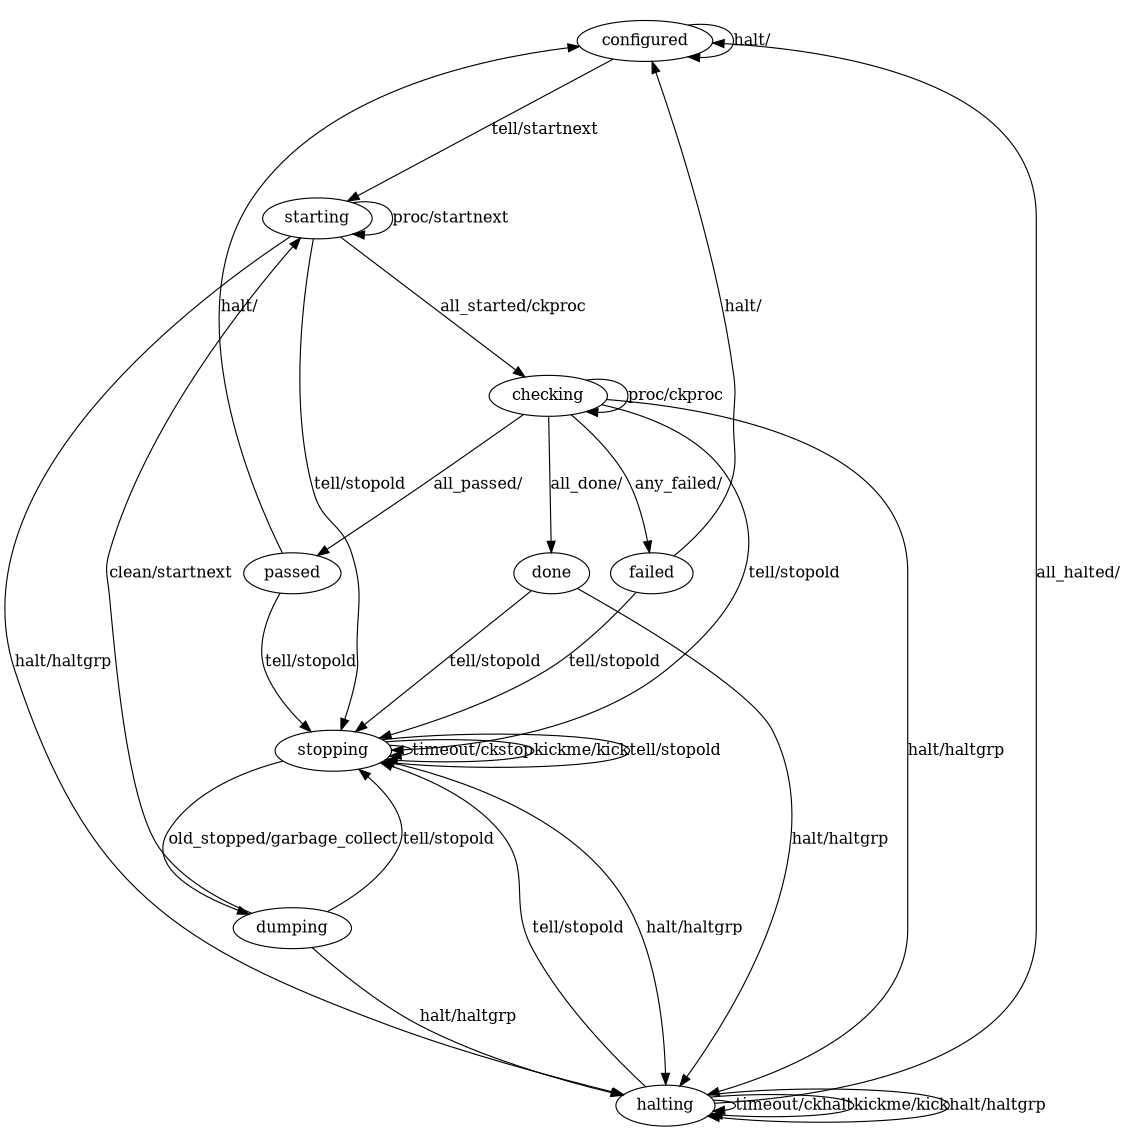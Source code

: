 digraph "Cluster::Init::DFA::Group"
{
  size="7.5,10";
  //rankdir=LR;
  ratio=fill;

  //async: halt tell
  configured -> starting [label="tell/startnext"];
  configured -> configured [label="halt/"];
  starting -> starting [label="proc/startnext"];
  starting -> checking [label="all_started/ckproc"];
  starting -> stopping [label="tell/stopold"];
  starting -> halting [label="halt/haltgrp"];
  checking -> checking [label="proc/ckproc"];
  checking -> done [label="all_done/"];
  checking -> passed [label="all_passed/"];
  checking -> failed [label="any_failed/"];
  checking -> stopping [label="tell/stopold"];
  checking -> halting [label="halt/haltgrp"];
  done -> stopping [label="tell/stopold"];
  done -> halting [label="halt/haltgrp"];

  stopping -> dumping [label="old_stopped/garbage_collect"];
  stopping -> stopping [label="timeout/ckstop"];
  stopping -> stopping [label="kickme/kick"];
  stopping -> stopping [label="tell/stopold"];
  stopping -> halting [label="halt/haltgrp"];

  halting -> configured [label="all_halted/"];
  halting -> halting [label="timeout/ckhalt"];
  halting -> halting [label="kickme/kick"];
  halting -> halting [label="halt/haltgrp"];
  halting -> stopping [label="tell/stopold"];

  passed -> stopping [label="tell/stopold"];
  passed -> configured [label="halt/"];
  failed -> stopping [label="tell/stopold"];
  failed -> configured [label="halt/"];
  dumping -> stopping [label="tell/stopold"];
  dumping -> starting [label="clean/startnext"];
  dumping -> halting [label="halt/haltgrp"];
  
}
